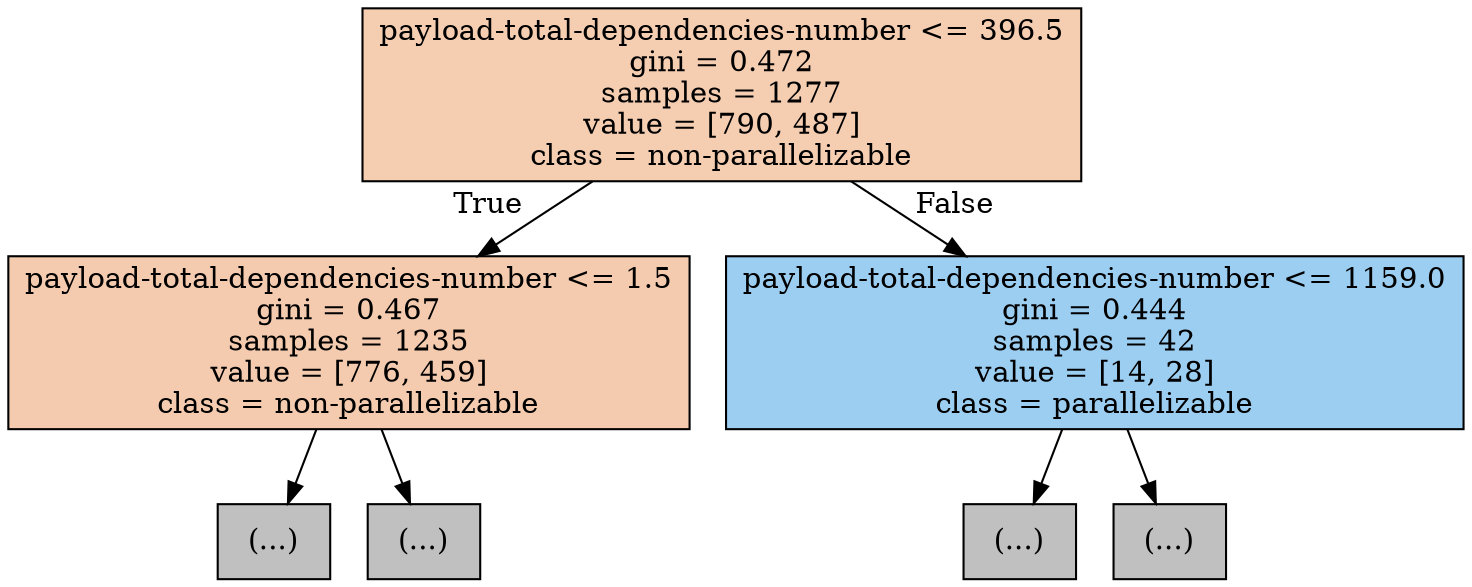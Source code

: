 digraph Tree {
node [shape=box, style="filled", color="black"] ;
0 [label="payload-total-dependencies-number <= 396.5\ngini = 0.472\nsamples = 1277\nvalue = [790, 487]\nclass = non-parallelizable", fillcolor="#e5813962"] ;
1 [label="payload-total-dependencies-number <= 1.5\ngini = 0.467\nsamples = 1235\nvalue = [776, 459]\nclass = non-parallelizable", fillcolor="#e5813968"] ;
0 -> 1 [labeldistance=2.5, labelangle=45, headlabel="True"] ;
2 [label="(...)", fillcolor="#C0C0C0"] ;
1 -> 2 ;
5 [label="(...)", fillcolor="#C0C0C0"] ;
1 -> 5 ;
236 [label="payload-total-dependencies-number <= 1159.0\ngini = 0.444\nsamples = 42\nvalue = [14, 28]\nclass = parallelizable", fillcolor="#399de57f"] ;
0 -> 236 [labeldistance=2.5, labelangle=-45, headlabel="False"] ;
237 [label="(...)", fillcolor="#C0C0C0"] ;
236 -> 237 ;
254 [label="(...)", fillcolor="#C0C0C0"] ;
236 -> 254 ;
}